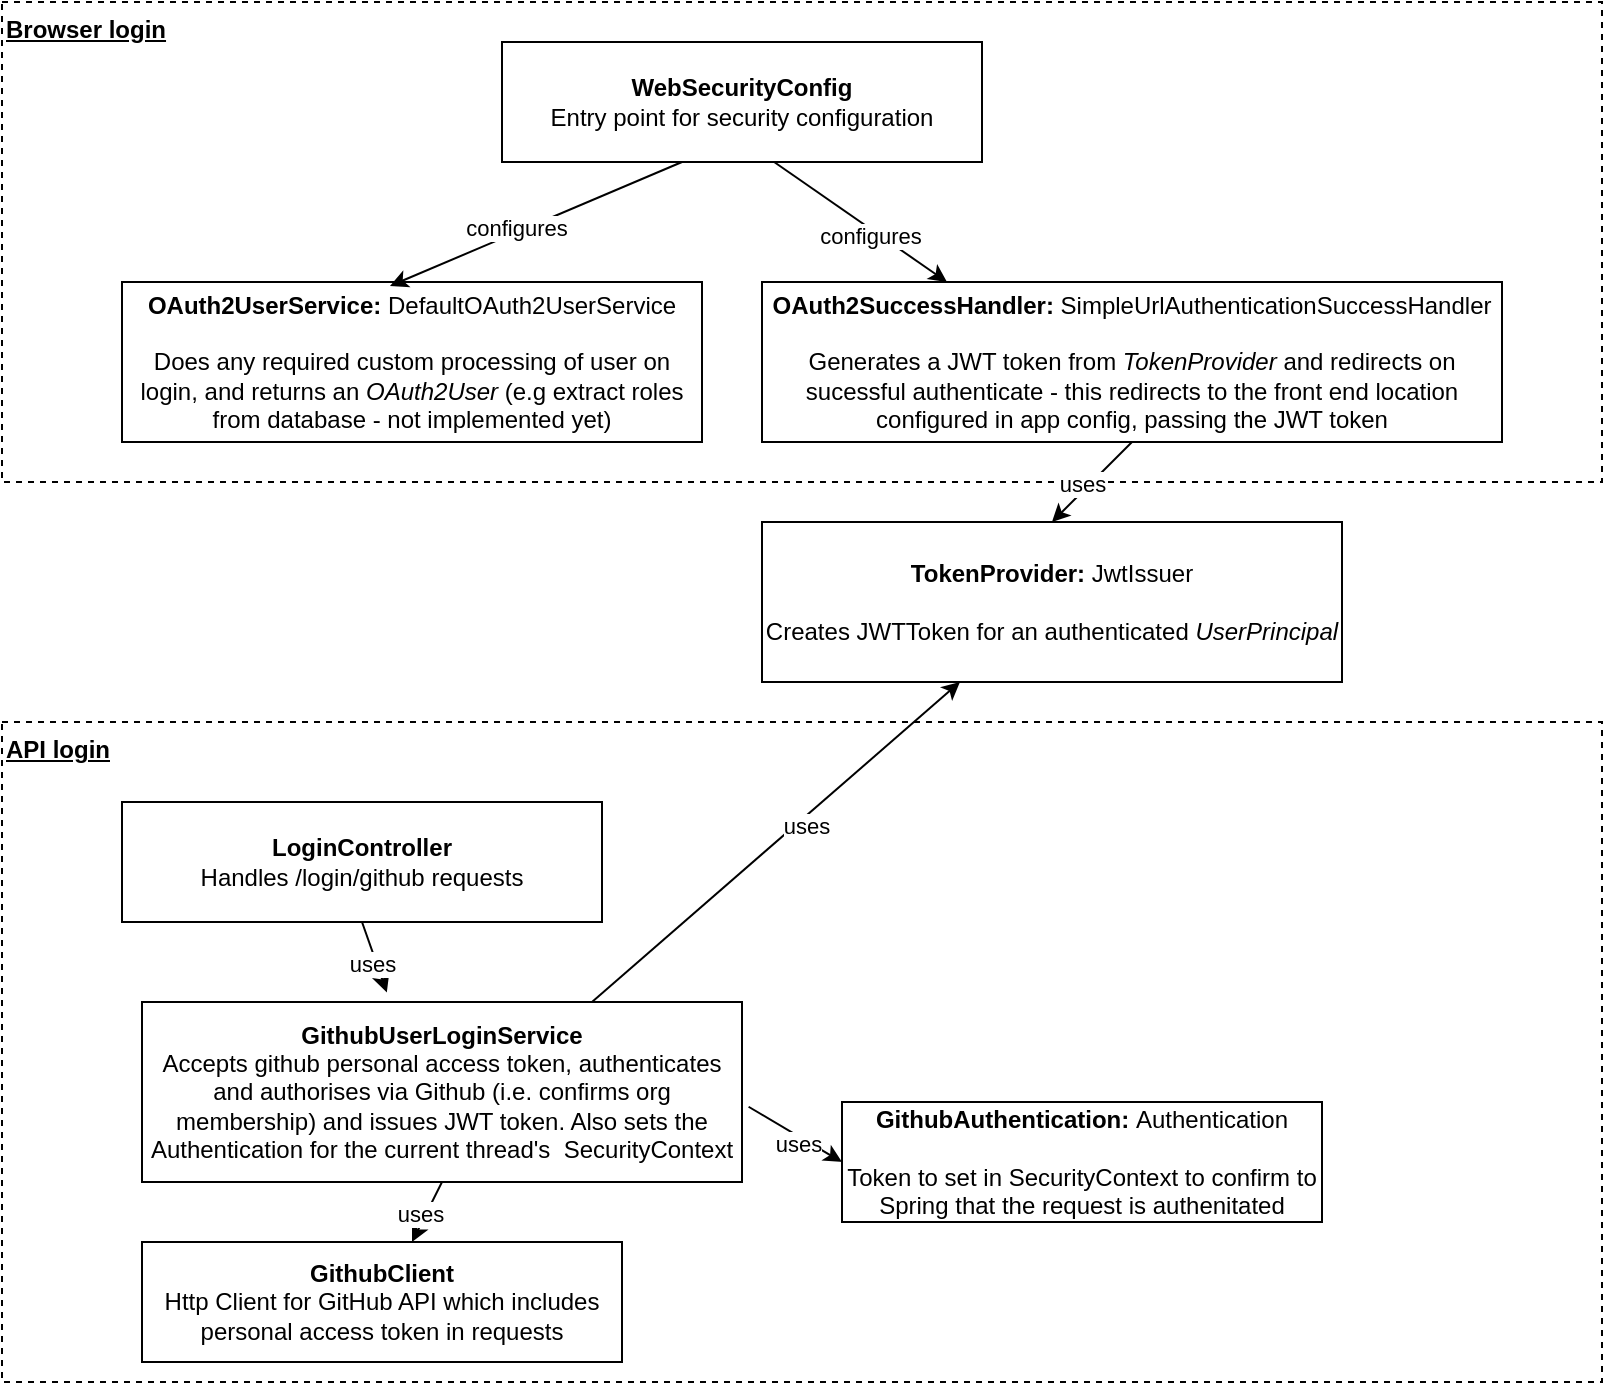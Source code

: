 <mxfile version="22.1.1" type="google">
  <diagram name="Page-1" id="xQTv8ktl3ab50IudVMbU">
    <mxGraphModel grid="1" page="1" gridSize="10" guides="1" tooltips="1" connect="1" arrows="1" fold="1" pageScale="1" pageWidth="850" pageHeight="1100" math="0" shadow="0">
      <root>
        <mxCell id="0" />
        <mxCell id="1" parent="0" />
        <mxCell id="vz1PadjuBXA2zLePKKOo-1" value="&lt;b&gt;&lt;u&gt;Browser login&lt;/u&gt;&lt;/b&gt;" style="rounded=0;whiteSpace=wrap;html=1;dashed=1;verticalAlign=top;align=left;" vertex="1" parent="1">
          <mxGeometry x="20" y="20" width="800" height="240" as="geometry" />
        </mxCell>
        <mxCell id="QaVGa3plkibNSy2gWu0X-2" value="&lt;div&gt;&lt;b&gt;WebSecurityConfig&lt;/b&gt;&lt;/div&gt;&lt;div&gt;Entry point for security configuration &lt;br&gt;&lt;/div&gt;" style="rounded=0;whiteSpace=wrap;html=1;" vertex="1" parent="1">
          <mxGeometry x="270" y="40" width="240" height="60" as="geometry" />
        </mxCell>
        <mxCell id="QaVGa3plkibNSy2gWu0X-3" value="&lt;div align=&quot;center&quot;&gt;&lt;b&gt;OAuth2UserService: &lt;/b&gt;DefaultOAuth2UserService&lt;br&gt;&lt;/div&gt;&lt;div align=&quot;center&quot;&gt;&lt;br&gt;&lt;/div&gt;&lt;div align=&quot;center&quot;&gt;Does any required custom processing of user on login, and returns an &lt;i&gt;OAuth2User &lt;/i&gt;(e.g extract roles from database - not implemented yet)&lt;br&gt;&lt;/div&gt;" style="rounded=0;whiteSpace=wrap;html=1;align=center;" vertex="1" parent="1">
          <mxGeometry x="80" y="160" width="290" height="80" as="geometry" />
        </mxCell>
        <mxCell id="QaVGa3plkibNSy2gWu0X-6" value="" style="endArrow=none;html=1;rounded=0;entryX=0.375;entryY=1;entryDx=0;entryDy=0;entryPerimeter=0;exitX=0.462;exitY=0.025;exitDx=0;exitDy=0;exitPerimeter=0;startArrow=classic;startFill=1;" edge="1" parent="1" source="QaVGa3plkibNSy2gWu0X-3" target="QaVGa3plkibNSy2gWu0X-2">
          <mxGeometry width="50" height="50" relative="1" as="geometry">
            <mxPoint x="400" y="510" as="sourcePoint" />
            <mxPoint x="450" y="460" as="targetPoint" />
          </mxGeometry>
        </mxCell>
        <mxCell id="QaVGa3plkibNSy2gWu0X-7" value="configures" style="edgeLabel;html=1;align=center;verticalAlign=middle;resizable=0;points=[];" vertex="1" connectable="0" parent="QaVGa3plkibNSy2gWu0X-6">
          <mxGeometry x="-0.133" y="3" relative="1" as="geometry">
            <mxPoint as="offset" />
          </mxGeometry>
        </mxCell>
        <mxCell id="QaVGa3plkibNSy2gWu0X-8" value="&lt;div align=&quot;center&quot;&gt;&lt;b&gt;OAuth2SuccessHandler: &lt;/b&gt;SimpleUrlAuthenticationSuccessHandler&lt;br&gt;&lt;/div&gt;&lt;div align=&quot;center&quot;&gt;&lt;br&gt;&lt;/div&gt;Generates a JWT token from &lt;i&gt;TokenProvider&lt;/i&gt; and redirects on sucessful authenticate - this redirects to the front end location configured in app config, passing the JWT token" style="rounded=0;whiteSpace=wrap;html=1;align=center;" vertex="1" parent="1">
          <mxGeometry x="400" y="160" width="370" height="80" as="geometry" />
        </mxCell>
        <mxCell id="QaVGa3plkibNSy2gWu0X-9" value="" style="endArrow=none;html=1;rounded=0;entryX=0.567;entryY=1;entryDx=0;entryDy=0;entryPerimeter=0;exitX=0.25;exitY=0;exitDx=0;exitDy=0;startArrow=classic;startFill=1;" edge="1" parent="1" source="QaVGa3plkibNSy2gWu0X-8" target="QaVGa3plkibNSy2gWu0X-2">
          <mxGeometry width="50" height="50" relative="1" as="geometry">
            <mxPoint x="224" y="172" as="sourcePoint" />
            <mxPoint x="370" y="110" as="targetPoint" />
          </mxGeometry>
        </mxCell>
        <mxCell id="QaVGa3plkibNSy2gWu0X-10" value="configures" style="edgeLabel;html=1;align=center;verticalAlign=middle;resizable=0;points=[];" vertex="1" connectable="0" parent="QaVGa3plkibNSy2gWu0X-9">
          <mxGeometry x="-0.133" y="3" relative="1" as="geometry">
            <mxPoint as="offset" />
          </mxGeometry>
        </mxCell>
        <mxCell id="QaVGa3plkibNSy2gWu0X-11" value="&lt;div align=&quot;center&quot;&gt;&lt;b&gt;TokenProvider: &lt;/b&gt;JwtIssuer&lt;br&gt;&lt;/div&gt;&lt;div align=&quot;center&quot;&gt;&lt;br&gt;&lt;/div&gt;Creates JWTToken for an authenticated&lt;b&gt; &lt;/b&gt;&lt;i&gt;UserPrincipal&lt;/i&gt;" style="rounded=0;whiteSpace=wrap;html=1;align=center;" vertex="1" parent="1">
          <mxGeometry x="400" y="280" width="290" height="80" as="geometry" />
        </mxCell>
        <mxCell id="QaVGa3plkibNSy2gWu0X-12" value="" style="endArrow=none;html=1;rounded=0;entryX=0.5;entryY=1;entryDx=0;entryDy=0;exitX=0.5;exitY=0;exitDx=0;exitDy=0;startArrow=classic;startFill=1;" edge="1" parent="1" source="QaVGa3plkibNSy2gWu0X-11" target="QaVGa3plkibNSy2gWu0X-8">
          <mxGeometry width="50" height="50" relative="1" as="geometry">
            <mxPoint x="545" y="260" as="sourcePoint" />
            <mxPoint x="416" y="110" as="targetPoint" />
          </mxGeometry>
        </mxCell>
        <mxCell id="QaVGa3plkibNSy2gWu0X-13" value="uses" style="edgeLabel;html=1;align=center;verticalAlign=middle;resizable=0;points=[];" vertex="1" connectable="0" parent="QaVGa3plkibNSy2gWu0X-12">
          <mxGeometry x="-0.133" y="3" relative="1" as="geometry">
            <mxPoint as="offset" />
          </mxGeometry>
        </mxCell>
        <mxCell id="vz1PadjuBXA2zLePKKOo-4" value="&lt;b&gt;&lt;u&gt;API login&lt;/u&gt;&lt;/b&gt;" style="rounded=0;whiteSpace=wrap;html=1;dashed=1;verticalAlign=top;align=left;" vertex="1" parent="1">
          <mxGeometry x="20" y="380" width="800" height="330" as="geometry" />
        </mxCell>
        <mxCell id="vz1PadjuBXA2zLePKKOo-5" value="&lt;div&gt;&lt;b&gt;LoginController&lt;/b&gt;&lt;/div&gt;&lt;div&gt;Handles /login/github requests&lt;/div&gt;" style="rounded=0;whiteSpace=wrap;html=1;" vertex="1" parent="1">
          <mxGeometry x="80" y="420" width="240" height="60" as="geometry" />
        </mxCell>
        <mxCell id="vz1PadjuBXA2zLePKKOo-6" value="&lt;div&gt;&lt;b&gt;GithubUserLoginService&lt;/b&gt;&lt;/div&gt;&lt;div&gt;Accepts github personal access token, authenticates and authorises via Github (i.e. confirms org membership) and issues JWT token. Also sets the Authentication for the current thread&#39;s&amp;nbsp; SecurityContext&lt;/div&gt;" style="rounded=0;whiteSpace=wrap;html=1;" vertex="1" parent="1">
          <mxGeometry x="90" y="520" width="300" height="90" as="geometry" />
        </mxCell>
        <mxCell id="vz1PadjuBXA2zLePKKOo-8" value="" style="endArrow=none;html=1;rounded=0;entryX=0.5;entryY=1;entryDx=0;entryDy=0;exitX=0.408;exitY=-0.053;exitDx=0;exitDy=0;startArrow=classic;startFill=1;exitPerimeter=0;" edge="1" parent="1" source="vz1PadjuBXA2zLePKKOo-6" target="vz1PadjuBXA2zLePKKOo-5">
          <mxGeometry width="50" height="50" relative="1" as="geometry">
            <mxPoint x="150" y="530" as="sourcePoint" />
            <mxPoint x="190" y="490" as="targetPoint" />
          </mxGeometry>
        </mxCell>
        <mxCell id="vz1PadjuBXA2zLePKKOo-9" value="uses" style="edgeLabel;html=1;align=center;verticalAlign=middle;resizable=0;points=[];" connectable="0" vertex="1" parent="vz1PadjuBXA2zLePKKOo-8">
          <mxGeometry x="-0.133" y="3" relative="1" as="geometry">
            <mxPoint as="offset" />
          </mxGeometry>
        </mxCell>
        <mxCell id="vz1PadjuBXA2zLePKKOo-10" value="&lt;div&gt;&lt;b&gt;GithubClient&lt;/b&gt;&lt;/div&gt;&lt;div&gt;Http Client for GitHub API which includes personal access token in requests&lt;/div&gt;" style="rounded=0;whiteSpace=wrap;html=1;" vertex="1" parent="1">
          <mxGeometry x="90" y="640" width="240" height="60" as="geometry" />
        </mxCell>
        <mxCell id="vz1PadjuBXA2zLePKKOo-11" value="" style="endArrow=none;html=1;rounded=0;entryX=0.5;entryY=1;entryDx=0;entryDy=0;startArrow=classic;startFill=1;" edge="1" parent="1" source="vz1PadjuBXA2zLePKKOo-10" target="vz1PadjuBXA2zLePKKOo-6">
          <mxGeometry width="50" height="50" relative="1" as="geometry">
            <mxPoint x="222" y="527" as="sourcePoint" />
            <mxPoint x="210" y="490" as="targetPoint" />
          </mxGeometry>
        </mxCell>
        <mxCell id="vz1PadjuBXA2zLePKKOo-12" value="uses" style="edgeLabel;html=1;align=center;verticalAlign=middle;resizable=0;points=[];" connectable="0" vertex="1" parent="vz1PadjuBXA2zLePKKOo-11">
          <mxGeometry x="-0.133" y="3" relative="1" as="geometry">
            <mxPoint as="offset" />
          </mxGeometry>
        </mxCell>
        <mxCell id="vz1PadjuBXA2zLePKKOo-13" value="" style="endArrow=none;html=1;rounded=0;entryX=0.75;entryY=0;entryDx=0;entryDy=0;startArrow=classic;startFill=1;" edge="1" parent="1" source="QaVGa3plkibNSy2gWu0X-11" target="vz1PadjuBXA2zLePKKOo-6">
          <mxGeometry width="50" height="50" relative="1" as="geometry">
            <mxPoint x="232" y="537" as="sourcePoint" />
            <mxPoint x="220" y="500" as="targetPoint" />
          </mxGeometry>
        </mxCell>
        <mxCell id="vz1PadjuBXA2zLePKKOo-14" value="uses" style="edgeLabel;html=1;align=center;verticalAlign=middle;resizable=0;points=[];" connectable="0" vertex="1" parent="vz1PadjuBXA2zLePKKOo-13">
          <mxGeometry x="-0.133" y="3" relative="1" as="geometry">
            <mxPoint as="offset" />
          </mxGeometry>
        </mxCell>
        <mxCell id="vz1PadjuBXA2zLePKKOo-15" value="&lt;div&gt;&lt;b&gt;GithubAuthentication: &lt;/b&gt;Authentication&lt;/div&gt;&lt;div&gt;&lt;br&gt;&lt;/div&gt;&lt;div&gt;Token to set in SecurityContext to confirm to Spring that the request is authenitated&lt;/div&gt;" style="rounded=0;whiteSpace=wrap;html=1;" vertex="1" parent="1">
          <mxGeometry x="440" y="570" width="240" height="60" as="geometry" />
        </mxCell>
        <mxCell id="vz1PadjuBXA2zLePKKOo-16" value="" style="endArrow=none;html=1;rounded=0;entryX=1.011;entryY=0.582;entryDx=0;entryDy=0;exitX=0;exitY=0.5;exitDx=0;exitDy=0;startArrow=classic;startFill=1;entryPerimeter=0;" edge="1" parent="1" source="vz1PadjuBXA2zLePKKOo-15" target="vz1PadjuBXA2zLePKKOo-6">
          <mxGeometry width="50" height="50" relative="1" as="geometry">
            <mxPoint x="222" y="525" as="sourcePoint" />
            <mxPoint x="210" y="490" as="targetPoint" />
          </mxGeometry>
        </mxCell>
        <mxCell id="vz1PadjuBXA2zLePKKOo-17" value="uses" style="edgeLabel;html=1;align=center;verticalAlign=middle;resizable=0;points=[];" connectable="0" vertex="1" parent="vz1PadjuBXA2zLePKKOo-16">
          <mxGeometry x="-0.133" y="3" relative="1" as="geometry">
            <mxPoint as="offset" />
          </mxGeometry>
        </mxCell>
      </root>
    </mxGraphModel>
  </diagram>
</mxfile>
